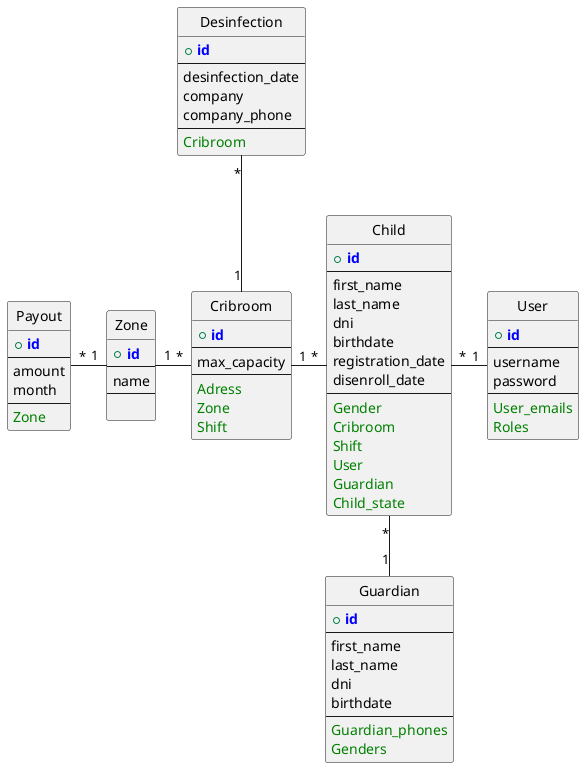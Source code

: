 @startuml

' !define ENTITY
!define PRIMARY_KEY(x) <b><color:blue>x</color></b>
!define FOREIGN_KEY(x) <color:green>x</color>

hide circle



' Padrones
    ' Children
        ' Users
            ' Gender
            ' Cribroom
            ' Shift
            ' User
            ' Guardian
            ' Children_state
            ' Padron


entity Cribroom {
    + PRIMARY_KEY(id)
    --
    max_capacity
    --
    FOREIGN_KEY(Adress)
    FOREIGN_KEY(Zone)
    FOREIGN_KEY(Shift)
}
' Cribroom muchos a muchos Shift
' Cribroom puede tener mañana y tarde o solo mañana, etc


entity Desinfection {
    + PRIMARY_KEY(id)
    --
    desinfection_date
    company
    company_phone
    --
    FOREIGN_KEY(Cribroom)
}
Desinfection "*" -- "1" Cribroom

entity Payout {
    + PRIMARY_KEY(id)
    --
    amount
    month
    --
    FOREIGN_KEY(Zone)
    ' Payout_Adress = capital or upcountry
}

entity Zone {
    + PRIMARY_KEY(id)
    --
    name
    --

    ' interior or capital
}

Payout "*" - "1" Zone
Zone "1" - "*" Cribroom

entity Child {
    + PRIMARY_KEY(id)
    --
    first_name
    last_name
    dni
    birthdate
    registration_date
    disenroll_date
    --
    FOREIGN_KEY(Gender)
    FOREIGN_KEY(Cribroom)
    FOREIGN_KEY(Shift)
    FOREIGN_KEY(User)
    FOREIGN_KEY(Guardian)
    FOREIGN_KEY(Child_state)
}

Cribroom "1" - "*" Child

entity User {
    + PRIMARY_KEY(id)
    --
    username
    password
    --
    FOREIGN_KEY(User_emails)
    FOREIGN_KEY(Roles)
}

Child "*" - "1" User

entity Guardian {
    + PRIMARY_KEY(id)
    --
    first_name
    last_name
    dni 
    birthdate
    --
    FOREIGN_KEY(Guardian_phones)
    FOREIGN_KEY(Genders)
}

Child "*" -- "1" Guardian


@enduml